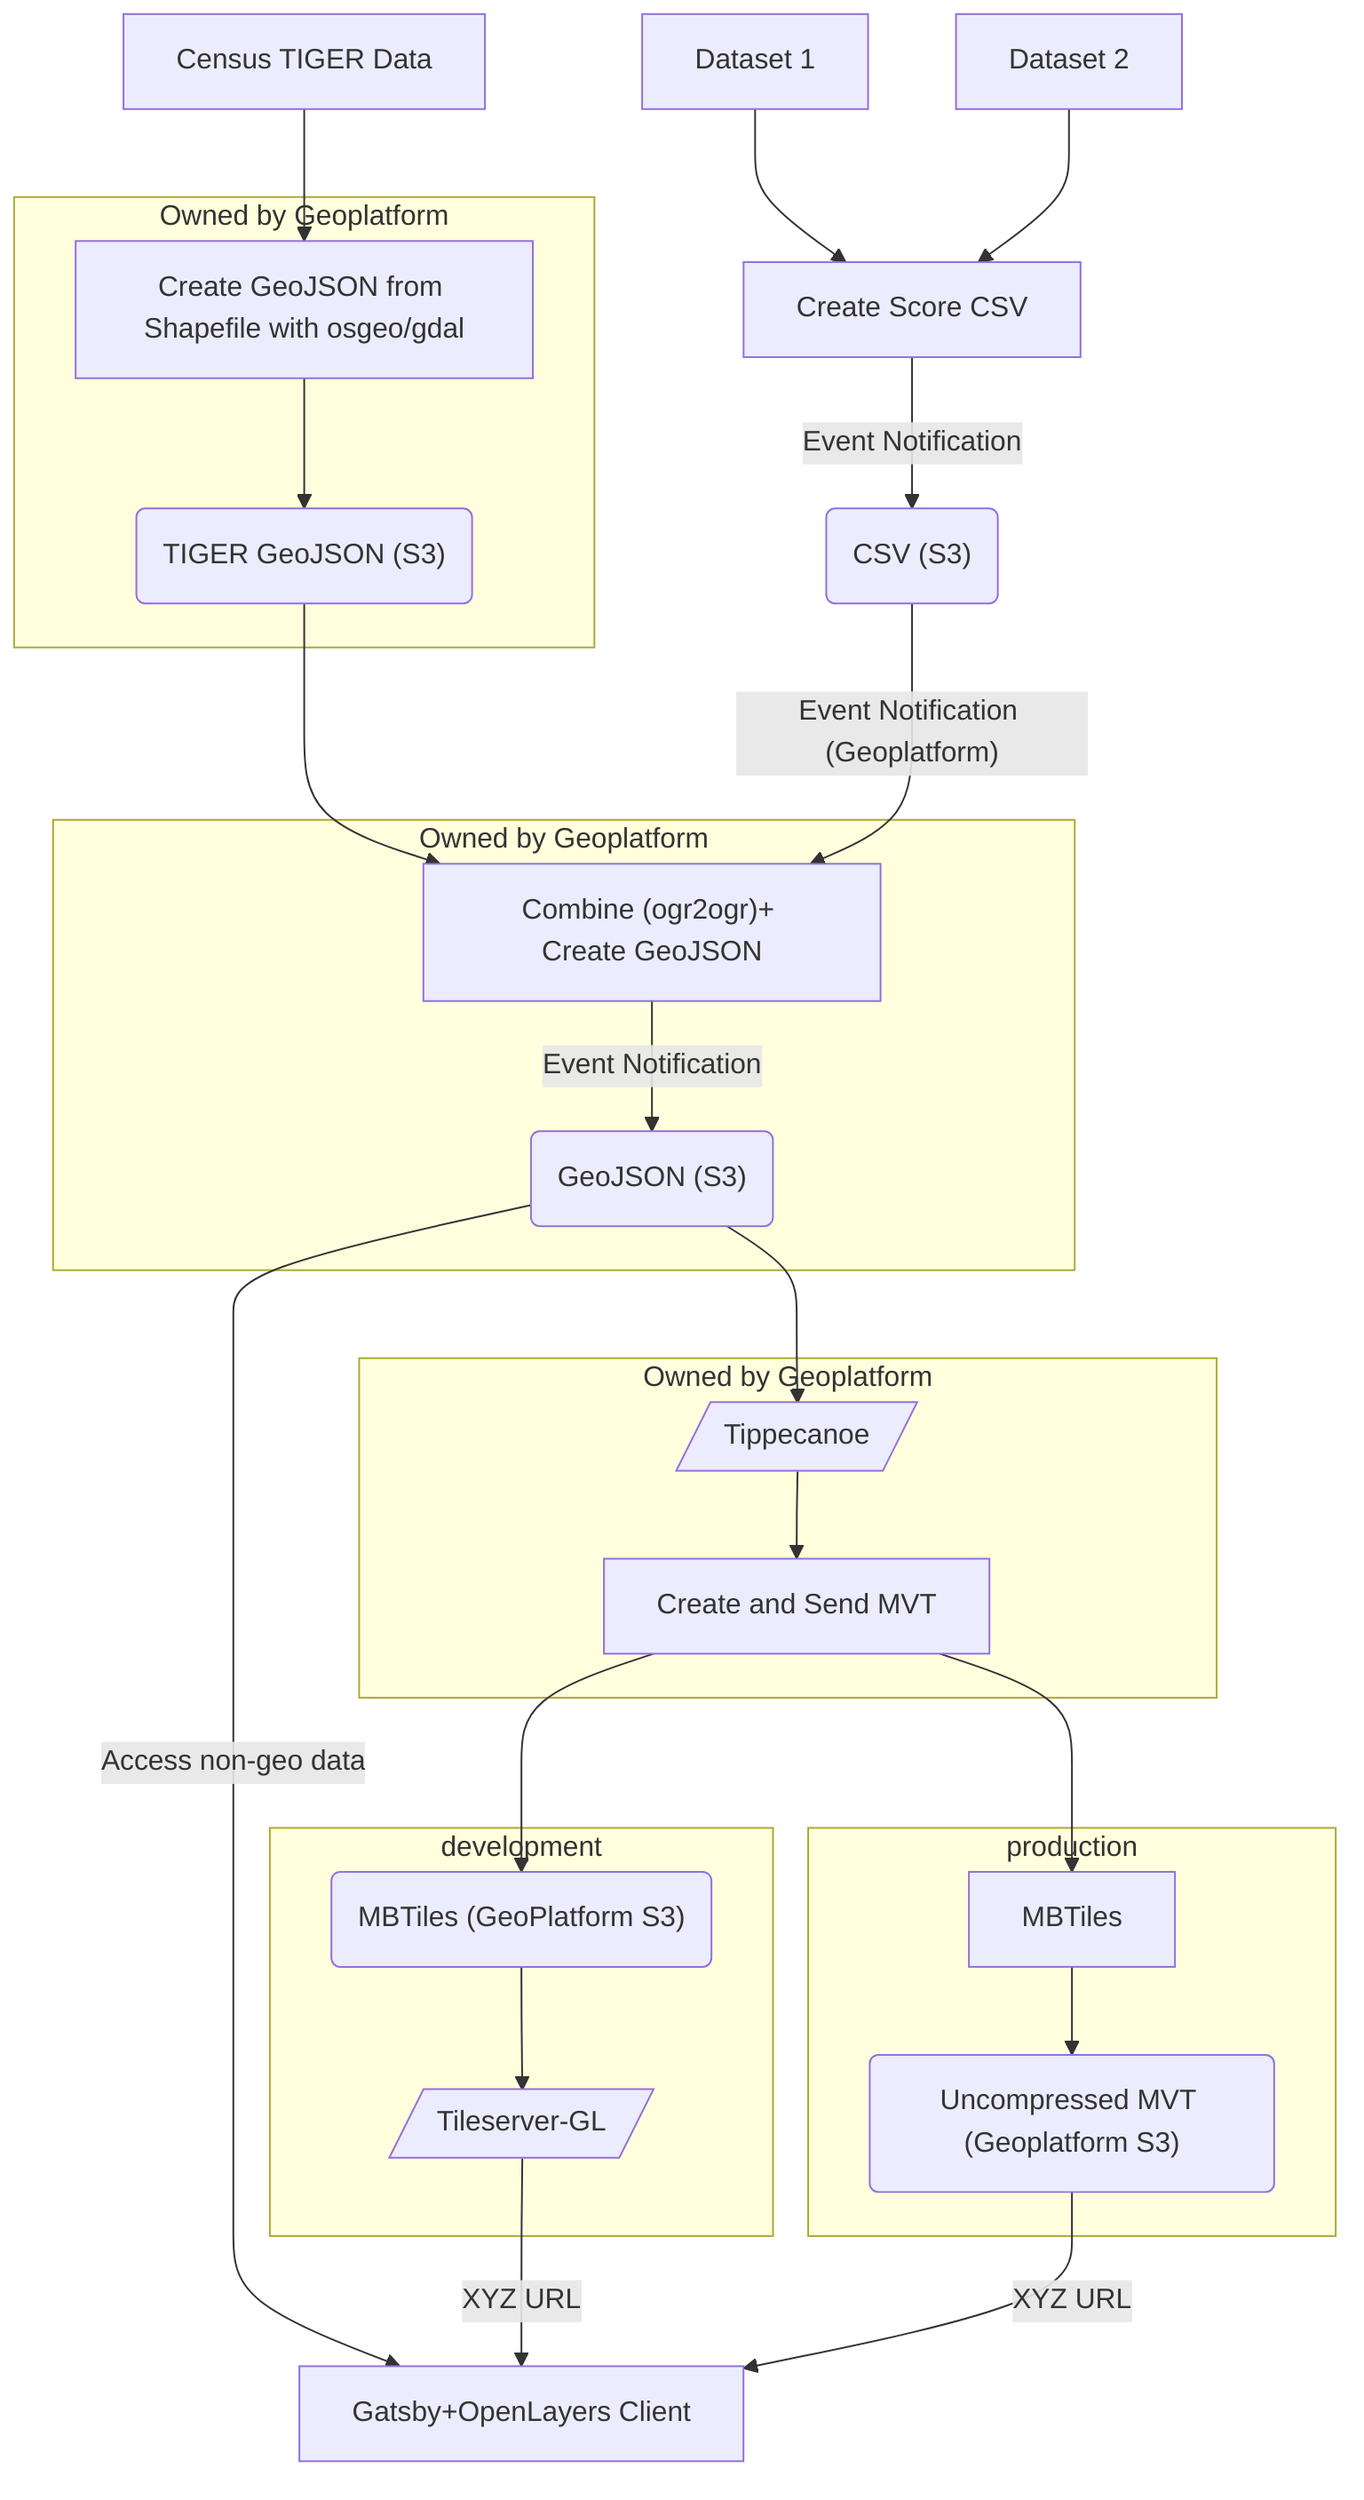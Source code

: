 graph TD
    Dataset1["Dataset 1"]-->Score
    Dataset2["Dataset 2"]-->Score
    Census["Census TIGER Data"]-->CGTiger
    subgraph "Owned by Geoplatform"
        CGTiger["Create GeoJSON from Shapefile with osgeo/gdal"]-->TS3
        
    end
    TS3("TIGER GeoJSON (S3)")-->CGJ
    Score["Create Score CSV"]--Event Notification-->CSV
    CSV("CSV (S3)")--"Event Notification (Geoplatform)"-->CGJ
    subgraph "Owned by Geoplatform"
        CGJ["Combine (ogr2ogr)+ Create GeoJSON"]--Event Notification-->GeoJSON
    end
    GeoJSON("GeoJSON (S3)")-->Tip
    GeoJSON--"Access non-geo data"-->Client
    subgraph "Owned by Geoplatform"
        Tip[/Tippecanoe/]-->CreateMVT["Create and Send MVT"]
    end
    subgraph production
        CreateMVT-->MBTiles
        MBTiles-->Uncompressed("Uncompressed MVT (Geoplatform S3)")
    end
    subgraph development
        CreateMVT-->Compressed("MBTiles (GeoPlatform S3)")-->TS[/Tileserver-GL/]
    end
    TS--"XYZ URL"-->Client
    Uncompressed--"XYZ URL"-->Client["Gatsby+OpenLayers Client"]